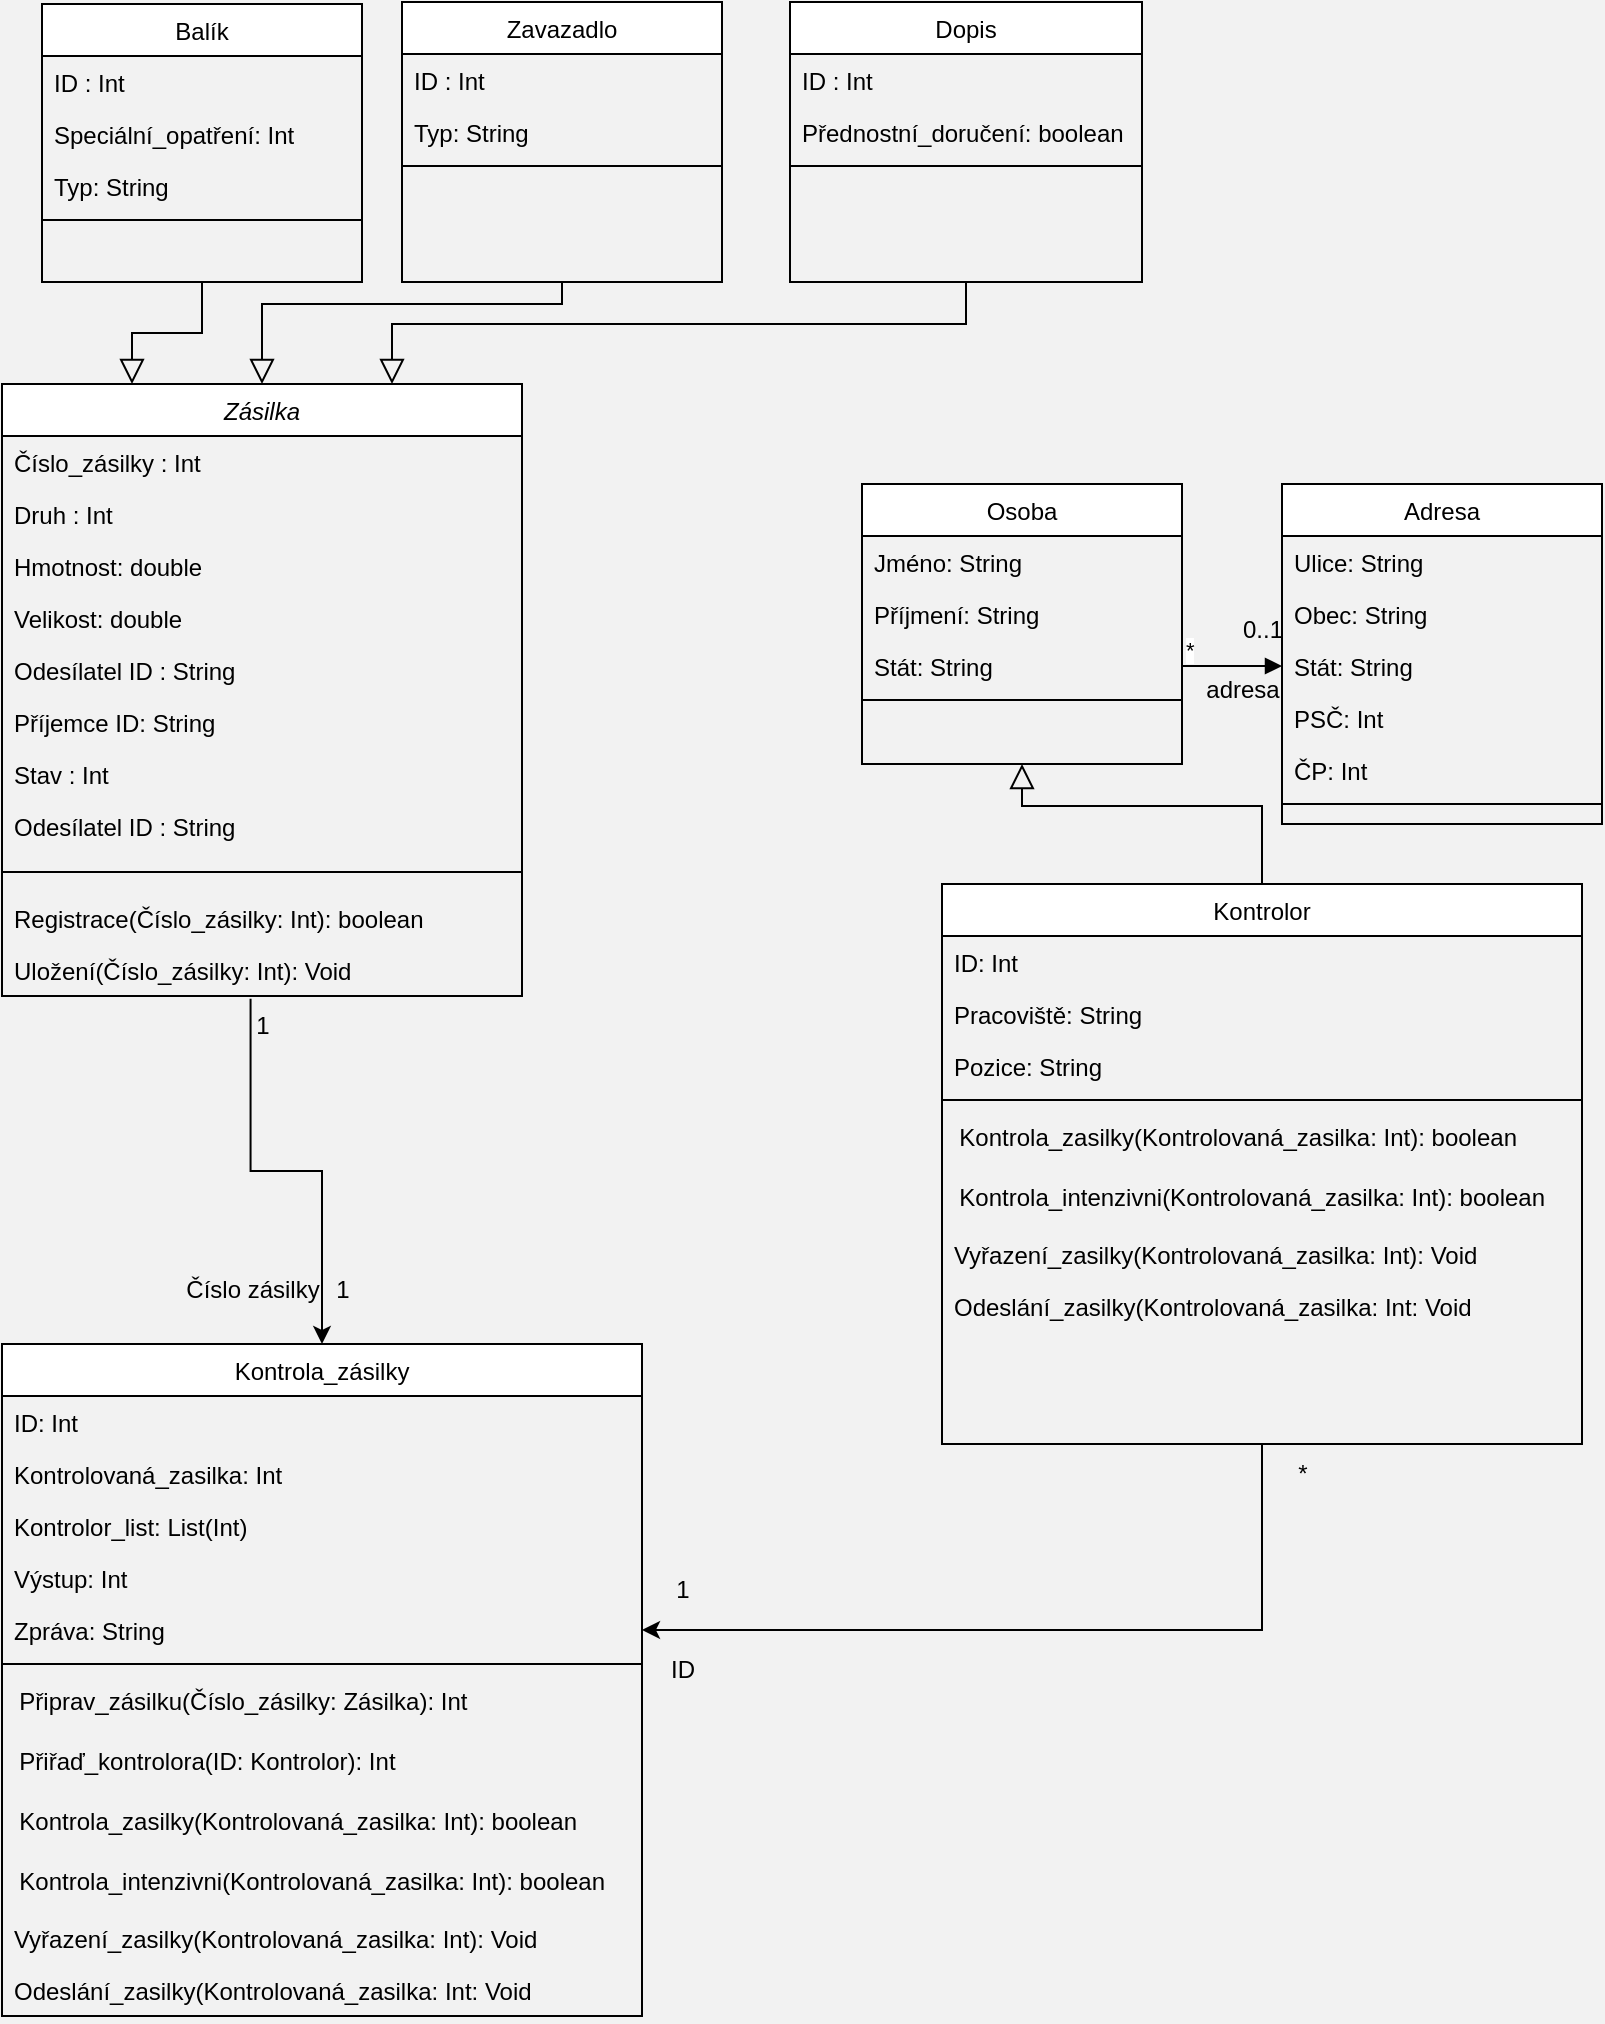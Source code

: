 <mxfile version="22.1.7" type="github" pages="3">
  <diagram id="C5RBs43oDa-KdzZeNtuy" name="Page-1">
    <mxGraphModel dx="1050" dy="557" grid="1" gridSize="10" guides="1" tooltips="1" connect="1" arrows="1" fold="1" page="1" pageScale="1" pageWidth="827" pageHeight="1169" background="#F2F2F2" math="0" shadow="0">
      <root>
        <mxCell id="WIyWlLk6GJQsqaUBKTNV-0" />
        <mxCell id="WIyWlLk6GJQsqaUBKTNV-1" parent="WIyWlLk6GJQsqaUBKTNV-0" />
        <mxCell id="zkfFHV4jXpPFQw0GAbJ--0" value="Zásilka" style="swimlane;fontStyle=2;align=center;verticalAlign=top;childLayout=stackLayout;horizontal=1;startSize=26;horizontalStack=0;resizeParent=1;resizeLast=0;collapsible=1;marginBottom=0;rounded=0;shadow=0;strokeWidth=1;" parent="WIyWlLk6GJQsqaUBKTNV-1" vertex="1">
          <mxGeometry x="20" y="220" width="260" height="306" as="geometry">
            <mxRectangle x="230" y="140" width="160" height="26" as="alternateBounds" />
          </mxGeometry>
        </mxCell>
        <mxCell id="zkfFHV4jXpPFQw0GAbJ--1" value="Číslo_zásilky : Int" style="text;align=left;verticalAlign=top;spacingLeft=4;spacingRight=4;overflow=hidden;rotatable=0;points=[[0,0.5],[1,0.5]];portConstraint=eastwest;" parent="zkfFHV4jXpPFQw0GAbJ--0" vertex="1">
          <mxGeometry y="26" width="260" height="26" as="geometry" />
        </mxCell>
        <mxCell id="zkfFHV4jXpPFQw0GAbJ--2" value="Druh : Int" style="text;align=left;verticalAlign=top;spacingLeft=4;spacingRight=4;overflow=hidden;rotatable=0;points=[[0,0.5],[1,0.5]];portConstraint=eastwest;rounded=0;shadow=0;html=0;" parent="zkfFHV4jXpPFQw0GAbJ--0" vertex="1">
          <mxGeometry y="52" width="260" height="26" as="geometry" />
        </mxCell>
        <mxCell id="f3v9EZizSLQ6G_uEAZpi-13" value="Hmotnost: double" style="text;align=left;verticalAlign=top;spacingLeft=4;spacingRight=4;overflow=hidden;rotatable=0;points=[[0,0.5],[1,0.5]];portConstraint=eastwest;rounded=0;shadow=0;html=0;" parent="zkfFHV4jXpPFQw0GAbJ--0" vertex="1">
          <mxGeometry y="78" width="260" height="26" as="geometry" />
        </mxCell>
        <mxCell id="f3v9EZizSLQ6G_uEAZpi-14" value="Velikost: double" style="text;align=left;verticalAlign=top;spacingLeft=4;spacingRight=4;overflow=hidden;rotatable=0;points=[[0,0.5],[1,0.5]];portConstraint=eastwest;rounded=0;shadow=0;html=0;" parent="zkfFHV4jXpPFQw0GAbJ--0" vertex="1">
          <mxGeometry y="104" width="260" height="26" as="geometry" />
        </mxCell>
        <mxCell id="zkfFHV4jXpPFQw0GAbJ--3" value="Odesílatel ID : String" style="text;align=left;verticalAlign=top;spacingLeft=4;spacingRight=4;overflow=hidden;rotatable=0;points=[[0,0.5],[1,0.5]];portConstraint=eastwest;rounded=0;shadow=0;html=0;" parent="zkfFHV4jXpPFQw0GAbJ--0" vertex="1">
          <mxGeometry y="130" width="260" height="26" as="geometry" />
        </mxCell>
        <mxCell id="zkfFHV4jXpPFQw0GAbJ--5" value="Příjemce ID: String " style="text;align=left;verticalAlign=top;spacingLeft=4;spacingRight=4;overflow=hidden;rotatable=0;points=[[0,0.5],[1,0.5]];portConstraint=eastwest;" parent="zkfFHV4jXpPFQw0GAbJ--0" vertex="1">
          <mxGeometry y="156" width="260" height="26" as="geometry" />
        </mxCell>
        <mxCell id="JNt9cT0GDPqlfcjv7Z6b-0" value="Stav : Int" style="text;align=left;verticalAlign=top;spacingLeft=4;spacingRight=4;overflow=hidden;rotatable=0;points=[[0,0.5],[1,0.5]];portConstraint=eastwest;rounded=0;shadow=0;html=0;" vertex="1" parent="zkfFHV4jXpPFQw0GAbJ--0">
          <mxGeometry y="182" width="260" height="26" as="geometry" />
        </mxCell>
        <mxCell id="JNt9cT0GDPqlfcjv7Z6b-1" value="Odesílatel ID : String" style="text;align=left;verticalAlign=top;spacingLeft=4;spacingRight=4;overflow=hidden;rotatable=0;points=[[0,0.5],[1,0.5]];portConstraint=eastwest;rounded=0;shadow=0;html=0;" vertex="1" parent="zkfFHV4jXpPFQw0GAbJ--0">
          <mxGeometry y="208" width="260" height="26" as="geometry" />
        </mxCell>
        <mxCell id="zkfFHV4jXpPFQw0GAbJ--4" value="" style="line;html=1;strokeWidth=1;align=left;verticalAlign=middle;spacingTop=-1;spacingLeft=3;spacingRight=3;rotatable=0;labelPosition=right;points=[];portConstraint=eastwest;" parent="zkfFHV4jXpPFQw0GAbJ--0" vertex="1">
          <mxGeometry y="234" width="260" height="20" as="geometry" />
        </mxCell>
        <mxCell id="f3v9EZizSLQ6G_uEAZpi-8" value="Registrace(Číslo_zásilky: Int): boolean" style="text;align=left;verticalAlign=top;spacingLeft=4;spacingRight=4;overflow=hidden;rotatable=0;points=[[0,0.5],[1,0.5]];portConstraint=eastwest;" parent="zkfFHV4jXpPFQw0GAbJ--0" vertex="1">
          <mxGeometry y="254" width="260" height="26" as="geometry" />
        </mxCell>
        <mxCell id="f3v9EZizSLQ6G_uEAZpi-15" value="Uložení(Číslo_zásilky: Int): Void" style="text;align=left;verticalAlign=top;spacingLeft=4;spacingRight=4;overflow=hidden;rotatable=0;points=[[0,0.5],[1,0.5]];portConstraint=eastwest;" parent="zkfFHV4jXpPFQw0GAbJ--0" vertex="1">
          <mxGeometry y="280" width="260" height="26" as="geometry" />
        </mxCell>
        <mxCell id="zkfFHV4jXpPFQw0GAbJ--6" value="Balík" style="swimlane;fontStyle=0;align=center;verticalAlign=top;childLayout=stackLayout;horizontal=1;startSize=26;horizontalStack=0;resizeParent=1;resizeLast=0;collapsible=1;marginBottom=0;rounded=0;shadow=0;strokeWidth=1;" parent="WIyWlLk6GJQsqaUBKTNV-1" vertex="1">
          <mxGeometry x="40" y="30" width="160" height="139" as="geometry">
            <mxRectangle x="130" y="380" width="160" height="26" as="alternateBounds" />
          </mxGeometry>
        </mxCell>
        <mxCell id="zkfFHV4jXpPFQw0GAbJ--7" value="ID : Int" style="text;align=left;verticalAlign=top;spacingLeft=4;spacingRight=4;overflow=hidden;rotatable=0;points=[[0,0.5],[1,0.5]];portConstraint=eastwest;" parent="zkfFHV4jXpPFQw0GAbJ--6" vertex="1">
          <mxGeometry y="26" width="160" height="26" as="geometry" />
        </mxCell>
        <mxCell id="JNt9cT0GDPqlfcjv7Z6b-15" value="Speciální_opatření: Int" style="text;align=left;verticalAlign=top;spacingLeft=4;spacingRight=4;overflow=hidden;rotatable=0;points=[[0,0.5],[1,0.5]];portConstraint=eastwest;" vertex="1" parent="zkfFHV4jXpPFQw0GAbJ--6">
          <mxGeometry y="52" width="160" height="26" as="geometry" />
        </mxCell>
        <mxCell id="JNt9cT0GDPqlfcjv7Z6b-16" value="Typ: String" style="text;align=left;verticalAlign=top;spacingLeft=4;spacingRight=4;overflow=hidden;rotatable=0;points=[[0,0.5],[1,0.5]];portConstraint=eastwest;" vertex="1" parent="zkfFHV4jXpPFQw0GAbJ--6">
          <mxGeometry y="78" width="160" height="26" as="geometry" />
        </mxCell>
        <mxCell id="zkfFHV4jXpPFQw0GAbJ--9" value="" style="line;html=1;strokeWidth=1;align=left;verticalAlign=middle;spacingTop=-1;spacingLeft=3;spacingRight=3;rotatable=0;labelPosition=right;points=[];portConstraint=eastwest;" parent="zkfFHV4jXpPFQw0GAbJ--6" vertex="1">
          <mxGeometry y="104" width="160" height="8" as="geometry" />
        </mxCell>
        <mxCell id="zkfFHV4jXpPFQw0GAbJ--12" value="" style="endArrow=block;endSize=10;endFill=0;shadow=0;strokeWidth=1;rounded=0;edgeStyle=elbowEdgeStyle;elbow=vertical;entryX=0.25;entryY=0;entryDx=0;entryDy=0;" parent="WIyWlLk6GJQsqaUBKTNV-1" source="zkfFHV4jXpPFQw0GAbJ--6" target="zkfFHV4jXpPFQw0GAbJ--0" edge="1">
          <mxGeometry width="160" relative="1" as="geometry">
            <mxPoint x="200" y="203" as="sourcePoint" />
            <mxPoint x="170" y="270" as="targetPoint" />
          </mxGeometry>
        </mxCell>
        <mxCell id="zkfFHV4jXpPFQw0GAbJ--13" value="Zavazadlo" style="swimlane;fontStyle=0;align=center;verticalAlign=top;childLayout=stackLayout;horizontal=1;startSize=26;horizontalStack=0;resizeParent=1;resizeLast=0;collapsible=1;marginBottom=0;rounded=0;shadow=0;strokeWidth=1;" parent="WIyWlLk6GJQsqaUBKTNV-1" vertex="1">
          <mxGeometry x="220" y="29" width="160" height="140" as="geometry">
            <mxRectangle x="340" y="380" width="170" height="26" as="alternateBounds" />
          </mxGeometry>
        </mxCell>
        <mxCell id="zkfFHV4jXpPFQw0GAbJ--14" value="ID : Int" style="text;align=left;verticalAlign=top;spacingLeft=4;spacingRight=4;overflow=hidden;rotatable=0;points=[[0,0.5],[1,0.5]];portConstraint=eastwest;" parent="zkfFHV4jXpPFQw0GAbJ--13" vertex="1">
          <mxGeometry y="26" width="160" height="26" as="geometry" />
        </mxCell>
        <mxCell id="JNt9cT0GDPqlfcjv7Z6b-14" value="Typ: String" style="text;align=left;verticalAlign=top;spacingLeft=4;spacingRight=4;overflow=hidden;rotatable=0;points=[[0,0.5],[1,0.5]];portConstraint=eastwest;" vertex="1" parent="zkfFHV4jXpPFQw0GAbJ--13">
          <mxGeometry y="52" width="160" height="26" as="geometry" />
        </mxCell>
        <mxCell id="zkfFHV4jXpPFQw0GAbJ--15" value="" style="line;html=1;strokeWidth=1;align=left;verticalAlign=middle;spacingTop=-1;spacingLeft=3;spacingRight=3;rotatable=0;labelPosition=right;points=[];portConstraint=eastwest;" parent="zkfFHV4jXpPFQw0GAbJ--13" vertex="1">
          <mxGeometry y="78" width="160" height="8" as="geometry" />
        </mxCell>
        <mxCell id="zkfFHV4jXpPFQw0GAbJ--16" value="" style="endArrow=block;endSize=10;endFill=0;shadow=0;strokeWidth=1;rounded=0;edgeStyle=elbowEdgeStyle;elbow=vertical;entryX=0.5;entryY=0;entryDx=0;entryDy=0;" parent="WIyWlLk6GJQsqaUBKTNV-1" source="zkfFHV4jXpPFQw0GAbJ--13" target="zkfFHV4jXpPFQw0GAbJ--0" edge="1">
          <mxGeometry width="160" relative="1" as="geometry">
            <mxPoint x="210" y="373" as="sourcePoint" />
            <mxPoint x="310" y="271" as="targetPoint" />
            <Array as="points">
              <mxPoint x="190" y="180" />
            </Array>
          </mxGeometry>
        </mxCell>
        <mxCell id="zkfFHV4jXpPFQw0GAbJ--17" value="Adresa" style="swimlane;fontStyle=0;align=center;verticalAlign=top;childLayout=stackLayout;horizontal=1;startSize=26;horizontalStack=0;resizeParent=1;resizeLast=0;collapsible=1;marginBottom=0;rounded=0;shadow=0;strokeWidth=1;" parent="WIyWlLk6GJQsqaUBKTNV-1" vertex="1">
          <mxGeometry x="660" y="270" width="160" height="170" as="geometry">
            <mxRectangle x="550" y="140" width="160" height="26" as="alternateBounds" />
          </mxGeometry>
        </mxCell>
        <mxCell id="zkfFHV4jXpPFQw0GAbJ--18" value="Ulice: String" style="text;align=left;verticalAlign=top;spacingLeft=4;spacingRight=4;overflow=hidden;rotatable=0;points=[[0,0.5],[1,0.5]];portConstraint=eastwest;" parent="zkfFHV4jXpPFQw0GAbJ--17" vertex="1">
          <mxGeometry y="26" width="160" height="26" as="geometry" />
        </mxCell>
        <mxCell id="zkfFHV4jXpPFQw0GAbJ--19" value="Obec: String" style="text;align=left;verticalAlign=top;spacingLeft=4;spacingRight=4;overflow=hidden;rotatable=0;points=[[0,0.5],[1,0.5]];portConstraint=eastwest;rounded=0;shadow=0;html=0;" parent="zkfFHV4jXpPFQw0GAbJ--17" vertex="1">
          <mxGeometry y="52" width="160" height="26" as="geometry" />
        </mxCell>
        <mxCell id="zkfFHV4jXpPFQw0GAbJ--20" value="Stát: String" style="text;align=left;verticalAlign=top;spacingLeft=4;spacingRight=4;overflow=hidden;rotatable=0;points=[[0,0.5],[1,0.5]];portConstraint=eastwest;rounded=0;shadow=0;html=0;" parent="zkfFHV4jXpPFQw0GAbJ--17" vertex="1">
          <mxGeometry y="78" width="160" height="26" as="geometry" />
        </mxCell>
        <mxCell id="zkfFHV4jXpPFQw0GAbJ--21" value="PSČ: Int" style="text;align=left;verticalAlign=top;spacingLeft=4;spacingRight=4;overflow=hidden;rotatable=0;points=[[0,0.5],[1,0.5]];portConstraint=eastwest;rounded=0;shadow=0;html=0;" parent="zkfFHV4jXpPFQw0GAbJ--17" vertex="1">
          <mxGeometry y="104" width="160" height="26" as="geometry" />
        </mxCell>
        <mxCell id="zkfFHV4jXpPFQw0GAbJ--22" value="ČP: Int" style="text;align=left;verticalAlign=top;spacingLeft=4;spacingRight=4;overflow=hidden;rotatable=0;points=[[0,0.5],[1,0.5]];portConstraint=eastwest;rounded=0;shadow=0;html=0;" parent="zkfFHV4jXpPFQw0GAbJ--17" vertex="1">
          <mxGeometry y="130" width="160" height="26" as="geometry" />
        </mxCell>
        <mxCell id="zkfFHV4jXpPFQw0GAbJ--23" value="" style="line;html=1;strokeWidth=1;align=left;verticalAlign=middle;spacingTop=-1;spacingLeft=3;spacingRight=3;rotatable=0;labelPosition=right;points=[];portConstraint=eastwest;" parent="zkfFHV4jXpPFQw0GAbJ--17" vertex="1">
          <mxGeometry y="156" width="160" height="8" as="geometry" />
        </mxCell>
        <mxCell id="f3v9EZizSLQ6G_uEAZpi-0" value="Dopis" style="swimlane;fontStyle=0;align=center;verticalAlign=top;childLayout=stackLayout;horizontal=1;startSize=26;horizontalStack=0;resizeParent=1;resizeLast=0;collapsible=1;marginBottom=0;rounded=0;shadow=0;strokeWidth=1;" parent="WIyWlLk6GJQsqaUBKTNV-1" vertex="1">
          <mxGeometry x="414" y="29" width="176" height="140" as="geometry">
            <mxRectangle x="340" y="380" width="170" height="26" as="alternateBounds" />
          </mxGeometry>
        </mxCell>
        <mxCell id="f3v9EZizSLQ6G_uEAZpi-1" value="ID : Int" style="text;align=left;verticalAlign=top;spacingLeft=4;spacingRight=4;overflow=hidden;rotatable=0;points=[[0,0.5],[1,0.5]];portConstraint=eastwest;" parent="f3v9EZizSLQ6G_uEAZpi-0" vertex="1">
          <mxGeometry y="26" width="176" height="26" as="geometry" />
        </mxCell>
        <mxCell id="JNt9cT0GDPqlfcjv7Z6b-17" value="Přednostní_doručení: boolean" style="text;align=left;verticalAlign=top;spacingLeft=4;spacingRight=4;overflow=hidden;rotatable=0;points=[[0,0.5],[1,0.5]];portConstraint=eastwest;" vertex="1" parent="f3v9EZizSLQ6G_uEAZpi-0">
          <mxGeometry y="52" width="176" height="26" as="geometry" />
        </mxCell>
        <mxCell id="f3v9EZizSLQ6G_uEAZpi-2" value="" style="line;html=1;strokeWidth=1;align=left;verticalAlign=middle;spacingTop=-1;spacingLeft=3;spacingRight=3;rotatable=0;labelPosition=right;points=[];portConstraint=eastwest;" parent="f3v9EZizSLQ6G_uEAZpi-0" vertex="1">
          <mxGeometry y="78" width="176" height="8" as="geometry" />
        </mxCell>
        <mxCell id="f3v9EZizSLQ6G_uEAZpi-6" value="" style="endArrow=block;endSize=10;endFill=0;shadow=0;strokeWidth=1;rounded=0;edgeStyle=elbowEdgeStyle;elbow=vertical;exitX=0.5;exitY=1;exitDx=0;exitDy=0;entryX=0.75;entryY=0;entryDx=0;entryDy=0;" parent="WIyWlLk6GJQsqaUBKTNV-1" source="f3v9EZizSLQ6G_uEAZpi-0" target="zkfFHV4jXpPFQw0GAbJ--0" edge="1">
          <mxGeometry width="160" relative="1" as="geometry">
            <mxPoint x="310" y="370" as="sourcePoint" />
            <mxPoint x="350" y="300" as="targetPoint" />
            <Array as="points">
              <mxPoint x="410" y="190" />
            </Array>
          </mxGeometry>
        </mxCell>
        <mxCell id="gUph8HjeBm1l-HUyCg4Y-0" value="Osoba" style="swimlane;fontStyle=0;align=center;verticalAlign=top;childLayout=stackLayout;horizontal=1;startSize=26;horizontalStack=0;resizeParent=1;resizeLast=0;collapsible=1;marginBottom=0;rounded=0;shadow=0;strokeWidth=1;fillStyle=auto;swimlaneLine=1;glass=0;" parent="WIyWlLk6GJQsqaUBKTNV-1" vertex="1">
          <mxGeometry x="450" y="270" width="160" height="140" as="geometry">
            <mxRectangle x="550" y="140" width="160" height="26" as="alternateBounds" />
          </mxGeometry>
        </mxCell>
        <mxCell id="gUph8HjeBm1l-HUyCg4Y-1" value="Jméno: String" style="text;align=left;verticalAlign=top;spacingLeft=4;spacingRight=4;overflow=hidden;rotatable=0;points=[[0,0.5],[1,0.5]];portConstraint=eastwest;" parent="gUph8HjeBm1l-HUyCg4Y-0" vertex="1">
          <mxGeometry y="26" width="160" height="26" as="geometry" />
        </mxCell>
        <mxCell id="gUph8HjeBm1l-HUyCg4Y-2" value="Příjmení: String" style="text;align=left;verticalAlign=top;spacingLeft=4;spacingRight=4;overflow=hidden;rotatable=0;points=[[0,0.5],[1,0.5]];portConstraint=eastwest;rounded=0;shadow=0;html=0;" parent="gUph8HjeBm1l-HUyCg4Y-0" vertex="1">
          <mxGeometry y="52" width="160" height="26" as="geometry" />
        </mxCell>
        <mxCell id="gUph8HjeBm1l-HUyCg4Y-3" value="Stát: String" style="text;align=left;verticalAlign=top;spacingLeft=4;spacingRight=4;overflow=hidden;rotatable=0;points=[[0,0.5],[1,0.5]];portConstraint=eastwest;rounded=0;shadow=0;html=0;" parent="gUph8HjeBm1l-HUyCg4Y-0" vertex="1">
          <mxGeometry y="78" width="160" height="26" as="geometry" />
        </mxCell>
        <mxCell id="gUph8HjeBm1l-HUyCg4Y-6" value="" style="line;html=1;strokeWidth=1;align=left;verticalAlign=middle;spacingTop=-1;spacingLeft=3;spacingRight=3;rotatable=0;labelPosition=right;points=[];portConstraint=eastwest;" parent="gUph8HjeBm1l-HUyCg4Y-0" vertex="1">
          <mxGeometry y="104" width="160" height="8" as="geometry" />
        </mxCell>
        <mxCell id="gUph8HjeBm1l-HUyCg4Y-8" value="" style="endArrow=block;endFill=1;html=1;edgeStyle=orthogonalEdgeStyle;align=left;verticalAlign=top;rounded=0;exitX=1;exitY=0.5;exitDx=0;exitDy=0;entryX=0;entryY=0.5;entryDx=0;entryDy=0;" parent="WIyWlLk6GJQsqaUBKTNV-1" source="gUph8HjeBm1l-HUyCg4Y-3" target="zkfFHV4jXpPFQw0GAbJ--20" edge="1">
          <mxGeometry x="-1" relative="1" as="geometry">
            <mxPoint x="270" y="360" as="sourcePoint" />
            <mxPoint x="430" y="360" as="targetPoint" />
            <mxPoint as="offset" />
          </mxGeometry>
        </mxCell>
        <mxCell id="gUph8HjeBm1l-HUyCg4Y-9" value="*&lt;br&gt;" style="edgeLabel;resizable=0;html=1;align=left;verticalAlign=bottom;" parent="gUph8HjeBm1l-HUyCg4Y-8" connectable="0" vertex="1">
          <mxGeometry x="-1" relative="1" as="geometry" />
        </mxCell>
        <mxCell id="gUph8HjeBm1l-HUyCg4Y-10" value="0..1" style="text;html=1;align=center;verticalAlign=middle;resizable=0;points=[];autosize=1;strokeColor=none;fillColor=none;" parent="WIyWlLk6GJQsqaUBKTNV-1" vertex="1">
          <mxGeometry x="630" y="328" width="40" height="30" as="geometry" />
        </mxCell>
        <mxCell id="gUph8HjeBm1l-HUyCg4Y-11" value="adresa" style="text;html=1;align=center;verticalAlign=middle;resizable=0;points=[];autosize=1;strokeColor=none;fillColor=none;" parent="WIyWlLk6GJQsqaUBKTNV-1" vertex="1">
          <mxGeometry x="610" y="358" width="60" height="30" as="geometry" />
        </mxCell>
        <mxCell id="gUph8HjeBm1l-HUyCg4Y-17" value="Kontrolor" style="swimlane;fontStyle=0;align=center;verticalAlign=top;childLayout=stackLayout;horizontal=1;startSize=26;horizontalStack=0;resizeParent=1;resizeLast=0;collapsible=1;marginBottom=0;rounded=0;shadow=0;strokeWidth=1;fillStyle=auto;swimlaneLine=1;glass=0;" parent="WIyWlLk6GJQsqaUBKTNV-1" vertex="1">
          <mxGeometry x="490" y="470" width="320" height="280" as="geometry">
            <mxRectangle x="550" y="140" width="160" height="26" as="alternateBounds" />
          </mxGeometry>
        </mxCell>
        <mxCell id="gUph8HjeBm1l-HUyCg4Y-18" value="ID: Int" style="text;align=left;verticalAlign=top;spacingLeft=4;spacingRight=4;overflow=hidden;rotatable=0;points=[[0,0.5],[1,0.5]];portConstraint=eastwest;" parent="gUph8HjeBm1l-HUyCg4Y-17" vertex="1">
          <mxGeometry y="26" width="320" height="26" as="geometry" />
        </mxCell>
        <mxCell id="gUph8HjeBm1l-HUyCg4Y-19" value="Pracoviště: String" style="text;align=left;verticalAlign=top;spacingLeft=4;spacingRight=4;overflow=hidden;rotatable=0;points=[[0,0.5],[1,0.5]];portConstraint=eastwest;rounded=0;shadow=0;html=0;" parent="gUph8HjeBm1l-HUyCg4Y-17" vertex="1">
          <mxGeometry y="52" width="320" height="26" as="geometry" />
        </mxCell>
        <mxCell id="gUph8HjeBm1l-HUyCg4Y-20" value="Pozice: String" style="text;align=left;verticalAlign=top;spacingLeft=4;spacingRight=4;overflow=hidden;rotatable=0;points=[[0,0.5],[1,0.5]];portConstraint=eastwest;rounded=0;shadow=0;html=0;" parent="gUph8HjeBm1l-HUyCg4Y-17" vertex="1">
          <mxGeometry y="78" width="320" height="26" as="geometry" />
        </mxCell>
        <mxCell id="gUph8HjeBm1l-HUyCg4Y-21" value="" style="line;html=1;strokeWidth=1;align=left;verticalAlign=middle;spacingTop=-1;spacingLeft=3;spacingRight=3;rotatable=0;labelPosition=right;points=[];portConstraint=eastwest;" parent="gUph8HjeBm1l-HUyCg4Y-17" vertex="1">
          <mxGeometry y="104" width="320" height="8" as="geometry" />
        </mxCell>
        <mxCell id="EvmWygK3Ja6cOk8UHvsr-1" value="&amp;nbsp; Kontrola_zasilky(Kontrolovaná_zasilka: Int): boolean" style="text;html=1;align=left;verticalAlign=middle;resizable=0;points=[];autosize=1;strokeColor=none;fillColor=none;" parent="gUph8HjeBm1l-HUyCg4Y-17" vertex="1">
          <mxGeometry y="112" width="320" height="30" as="geometry" />
        </mxCell>
        <mxCell id="gUph8HjeBm1l-HUyCg4Y-33" value="&amp;nbsp; Kontrola_intenzivni(Kontrolovaná_zasilka: Int): boolean" style="text;html=1;align=left;verticalAlign=middle;resizable=0;points=[];autosize=1;strokeColor=none;fillColor=none;" parent="gUph8HjeBm1l-HUyCg4Y-17" vertex="1">
          <mxGeometry y="142" width="320" height="30" as="geometry" />
        </mxCell>
        <mxCell id="gUph8HjeBm1l-HUyCg4Y-32" value="Vyřazení_zasilky(Kontrolovaná_zasilka: Int): Void" style="text;align=left;verticalAlign=top;spacingLeft=4;spacingRight=4;overflow=hidden;rotatable=0;points=[[0,0.5],[1,0.5]];portConstraint=eastwest;rounded=0;shadow=0;html=0;" parent="gUph8HjeBm1l-HUyCg4Y-17" vertex="1">
          <mxGeometry y="172" width="320" height="26" as="geometry" />
        </mxCell>
        <mxCell id="gUph8HjeBm1l-HUyCg4Y-34" value="Odeslání_zasilky(Kontrolovaná_zasilka: Int: Void" style="text;align=left;verticalAlign=top;spacingLeft=4;spacingRight=4;overflow=hidden;rotatable=0;points=[[0,0.5],[1,0.5]];portConstraint=eastwest;rounded=0;shadow=0;html=0;" parent="gUph8HjeBm1l-HUyCg4Y-17" vertex="1">
          <mxGeometry y="198" width="320" height="26" as="geometry" />
        </mxCell>
        <mxCell id="gUph8HjeBm1l-HUyCg4Y-29" value="" style="endArrow=block;endSize=10;endFill=0;shadow=0;strokeWidth=1;rounded=0;edgeStyle=elbowEdgeStyle;elbow=vertical;exitX=0.5;exitY=0;exitDx=0;exitDy=0;entryX=0.5;entryY=1;entryDx=0;entryDy=0;" parent="WIyWlLk6GJQsqaUBKTNV-1" source="gUph8HjeBm1l-HUyCg4Y-17" target="gUph8HjeBm1l-HUyCg4Y-0" edge="1">
          <mxGeometry width="160" relative="1" as="geometry">
            <mxPoint x="629" y="410" as="sourcePoint" />
            <mxPoint x="440" y="400" as="targetPoint" />
            <Array as="points">
              <mxPoint x="545" y="431" />
            </Array>
          </mxGeometry>
        </mxCell>
        <mxCell id="JNt9cT0GDPqlfcjv7Z6b-2" value="Kontrola_zásilky" style="swimlane;fontStyle=0;align=center;verticalAlign=top;childLayout=stackLayout;horizontal=1;startSize=26;horizontalStack=0;resizeParent=1;resizeLast=0;collapsible=1;marginBottom=0;rounded=0;shadow=0;strokeWidth=1;fillStyle=auto;swimlaneLine=1;glass=0;" vertex="1" parent="WIyWlLk6GJQsqaUBKTNV-1">
          <mxGeometry x="20" y="700" width="320" height="336" as="geometry">
            <mxRectangle x="550" y="140" width="160" height="26" as="alternateBounds" />
          </mxGeometry>
        </mxCell>
        <mxCell id="JNt9cT0GDPqlfcjv7Z6b-3" value="ID: Int" style="text;align=left;verticalAlign=top;spacingLeft=4;spacingRight=4;overflow=hidden;rotatable=0;points=[[0,0.5],[1,0.5]];portConstraint=eastwest;" vertex="1" parent="JNt9cT0GDPqlfcjv7Z6b-2">
          <mxGeometry y="26" width="320" height="26" as="geometry" />
        </mxCell>
        <mxCell id="JNt9cT0GDPqlfcjv7Z6b-6" value="Kontrolovaná_zasilka: Int" style="text;align=left;verticalAlign=top;spacingLeft=4;spacingRight=4;overflow=hidden;rotatable=0;points=[[0,0.5],[1,0.5]];portConstraint=eastwest;rounded=0;shadow=0;html=0;" vertex="1" parent="JNt9cT0GDPqlfcjv7Z6b-2">
          <mxGeometry y="52" width="320" height="26" as="geometry" />
        </mxCell>
        <mxCell id="JNt9cT0GDPqlfcjv7Z6b-4" value="Kontrolor_list: List(Int)" style="text;align=left;verticalAlign=top;spacingLeft=4;spacingRight=4;overflow=hidden;rotatable=0;points=[[0,0.5],[1,0.5]];portConstraint=eastwest;rounded=0;shadow=0;html=0;" vertex="1" parent="JNt9cT0GDPqlfcjv7Z6b-2">
          <mxGeometry y="78" width="320" height="26" as="geometry" />
        </mxCell>
        <mxCell id="JNt9cT0GDPqlfcjv7Z6b-13" value="Výstup: Int" style="text;align=left;verticalAlign=top;spacingLeft=4;spacingRight=4;overflow=hidden;rotatable=0;points=[[0,0.5],[1,0.5]];portConstraint=eastwest;rounded=0;shadow=0;html=0;" vertex="1" parent="JNt9cT0GDPqlfcjv7Z6b-2">
          <mxGeometry y="104" width="320" height="26" as="geometry" />
        </mxCell>
        <mxCell id="JNt9cT0GDPqlfcjv7Z6b-5" value="Zpráva: String" style="text;align=left;verticalAlign=top;spacingLeft=4;spacingRight=4;overflow=hidden;rotatable=0;points=[[0,0.5],[1,0.5]];portConstraint=eastwest;rounded=0;shadow=0;html=0;" vertex="1" parent="JNt9cT0GDPqlfcjv7Z6b-2">
          <mxGeometry y="130" width="320" height="26" as="geometry" />
        </mxCell>
        <mxCell id="JNt9cT0GDPqlfcjv7Z6b-7" value="" style="line;html=1;strokeWidth=1;align=left;verticalAlign=middle;spacingTop=-1;spacingLeft=3;spacingRight=3;rotatable=0;labelPosition=right;points=[];portConstraint=eastwest;" vertex="1" parent="JNt9cT0GDPqlfcjv7Z6b-2">
          <mxGeometry y="156" width="320" height="8" as="geometry" />
        </mxCell>
        <mxCell id="JNt9cT0GDPqlfcjv7Z6b-8" value="&amp;nbsp; Připrav_zásilku(Číslo_zásilky: Zásilka): Int" style="text;html=1;align=left;verticalAlign=middle;resizable=0;points=[];autosize=1;strokeColor=none;fillColor=none;" vertex="1" parent="JNt9cT0GDPqlfcjv7Z6b-2">
          <mxGeometry y="164" width="320" height="30" as="geometry" />
        </mxCell>
        <mxCell id="JNt9cT0GDPqlfcjv7Z6b-24" value="&amp;nbsp; Přiřaď_kontrolora(ID: Kontrolor): Int" style="text;html=1;align=left;verticalAlign=middle;resizable=0;points=[];autosize=1;strokeColor=none;fillColor=none;" vertex="1" parent="JNt9cT0GDPqlfcjv7Z6b-2">
          <mxGeometry y="194" width="320" height="30" as="geometry" />
        </mxCell>
        <mxCell id="JNt9cT0GDPqlfcjv7Z6b-9" value="&amp;nbsp; Kontrola_zasilky(Kontrolovaná_zasilka: Int): boolean" style="text;html=1;align=left;verticalAlign=middle;resizable=0;points=[];autosize=1;strokeColor=none;fillColor=none;" vertex="1" parent="JNt9cT0GDPqlfcjv7Z6b-2">
          <mxGeometry y="224" width="320" height="30" as="geometry" />
        </mxCell>
        <mxCell id="JNt9cT0GDPqlfcjv7Z6b-10" value="&amp;nbsp; Kontrola_intenzivni(Kontrolovaná_zasilka: Int): boolean" style="text;html=1;align=left;verticalAlign=middle;resizable=0;points=[];autosize=1;strokeColor=none;fillColor=none;" vertex="1" parent="JNt9cT0GDPqlfcjv7Z6b-2">
          <mxGeometry y="254" width="320" height="30" as="geometry" />
        </mxCell>
        <mxCell id="JNt9cT0GDPqlfcjv7Z6b-11" value="Vyřazení_zasilky(Kontrolovaná_zasilka: Int): Void" style="text;align=left;verticalAlign=top;spacingLeft=4;spacingRight=4;overflow=hidden;rotatable=0;points=[[0,0.5],[1,0.5]];portConstraint=eastwest;rounded=0;shadow=0;html=0;" vertex="1" parent="JNt9cT0GDPqlfcjv7Z6b-2">
          <mxGeometry y="284" width="320" height="26" as="geometry" />
        </mxCell>
        <mxCell id="JNt9cT0GDPqlfcjv7Z6b-12" value="Odeslání_zasilky(Kontrolovaná_zasilka: Int: Void" style="text;align=left;verticalAlign=top;spacingLeft=4;spacingRight=4;overflow=hidden;rotatable=0;points=[[0,0.5],[1,0.5]];portConstraint=eastwest;rounded=0;shadow=0;html=0;" vertex="1" parent="JNt9cT0GDPqlfcjv7Z6b-2">
          <mxGeometry y="310" width="320" height="26" as="geometry" />
        </mxCell>
        <mxCell id="JNt9cT0GDPqlfcjv7Z6b-18" value="" style="endArrow=classic;html=1;rounded=0;exitX=0.478;exitY=1.054;exitDx=0;exitDy=0;exitPerimeter=0;entryX=0.5;entryY=0;entryDx=0;entryDy=0;edgeStyle=elbowEdgeStyle;elbow=vertical;" edge="1" parent="WIyWlLk6GJQsqaUBKTNV-1" source="f3v9EZizSLQ6G_uEAZpi-15" target="JNt9cT0GDPqlfcjv7Z6b-2">
          <mxGeometry width="50" height="50" relative="1" as="geometry">
            <mxPoint x="250" y="600" as="sourcePoint" />
            <mxPoint x="430" y="620" as="targetPoint" />
          </mxGeometry>
        </mxCell>
        <mxCell id="JNt9cT0GDPqlfcjv7Z6b-19" value="" style="endArrow=classic;html=1;rounded=0;entryX=1;entryY=0.5;entryDx=0;entryDy=0;edgeStyle=elbowEdgeStyle;" edge="1" parent="WIyWlLk6GJQsqaUBKTNV-1" target="JNt9cT0GDPqlfcjv7Z6b-5">
          <mxGeometry width="50" height="50" relative="1" as="geometry">
            <mxPoint x="650" y="750" as="sourcePoint" />
            <mxPoint x="430" y="620" as="targetPoint" />
            <Array as="points">
              <mxPoint x="650" y="800" />
            </Array>
          </mxGeometry>
        </mxCell>
        <mxCell id="JNt9cT0GDPqlfcjv7Z6b-20" value="1" style="text;html=1;align=center;verticalAlign=middle;resizable=0;points=[];autosize=1;strokeColor=none;fillColor=none;" vertex="1" parent="WIyWlLk6GJQsqaUBKTNV-1">
          <mxGeometry x="345" y="808" width="30" height="30" as="geometry" />
        </mxCell>
        <mxCell id="JNt9cT0GDPqlfcjv7Z6b-21" value="*" style="text;html=1;align=center;verticalAlign=middle;resizable=0;points=[];autosize=1;strokeColor=none;fillColor=none;" vertex="1" parent="WIyWlLk6GJQsqaUBKTNV-1">
          <mxGeometry x="655" y="750" width="30" height="30" as="geometry" />
        </mxCell>
        <mxCell id="JNt9cT0GDPqlfcjv7Z6b-22" value="1" style="text;html=1;align=center;verticalAlign=middle;resizable=0;points=[];autosize=1;strokeColor=none;fillColor=none;" vertex="1" parent="WIyWlLk6GJQsqaUBKTNV-1">
          <mxGeometry x="135" y="526" width="30" height="30" as="geometry" />
        </mxCell>
        <mxCell id="JNt9cT0GDPqlfcjv7Z6b-23" value="1" style="text;html=1;align=center;verticalAlign=middle;resizable=0;points=[];autosize=1;strokeColor=none;fillColor=none;" vertex="1" parent="WIyWlLk6GJQsqaUBKTNV-1">
          <mxGeometry x="175" y="658" width="30" height="30" as="geometry" />
        </mxCell>
        <mxCell id="nAZX9UGnz_ZPNYPWw2uq-0" value="Číslo zásilky" style="text;html=1;align=center;verticalAlign=middle;resizable=0;points=[];autosize=1;strokeColor=none;fillColor=none;" vertex="1" parent="WIyWlLk6GJQsqaUBKTNV-1">
          <mxGeometry x="100" y="658" width="90" height="30" as="geometry" />
        </mxCell>
        <mxCell id="nAZX9UGnz_ZPNYPWw2uq-1" value="ID" style="text;html=1;align=center;verticalAlign=middle;resizable=0;points=[];autosize=1;strokeColor=none;fillColor=none;" vertex="1" parent="WIyWlLk6GJQsqaUBKTNV-1">
          <mxGeometry x="340" y="848" width="40" height="30" as="geometry" />
        </mxCell>
      </root>
    </mxGraphModel>
  </diagram>
  <diagram id="PSrkLPaUP7l8KwhLkFoy" name="Stránka-2">
    <mxGraphModel dx="1050" dy="557" grid="1" gridSize="10" guides="1" tooltips="1" connect="1" arrows="1" fold="1" page="1" pageScale="1" pageWidth="827" pageHeight="1169" math="0" shadow="0">
      <root>
        <mxCell id="0" />
        <mxCell id="1" parent="0" />
        <mxCell id="2YHBsW6QpvvNq_Rvocgk-1" value="Dopis" style="shape=umlActor;verticalLabelPosition=bottom;verticalAlign=top;html=1;" parent="1" vertex="1">
          <mxGeometry x="90" y="60" width="30" height="60" as="geometry" />
        </mxCell>
        <mxCell id="2YHBsW6QpvvNq_Rvocgk-3" value="Balík&lt;br&gt;" style="shape=umlActor;verticalLabelPosition=bottom;verticalAlign=top;html=1;" parent="1" vertex="1">
          <mxGeometry x="90" y="170" width="30" height="60" as="geometry" />
        </mxCell>
        <mxCell id="2YHBsW6QpvvNq_Rvocgk-4" value="Zavazadlo" style="shape=umlActor;verticalLabelPosition=bottom;verticalAlign=top;html=1;" parent="1" vertex="1">
          <mxGeometry x="90" y="280" width="30" height="60" as="geometry" />
        </mxCell>
        <mxCell id="2YHBsW6QpvvNq_Rvocgk-5" value="Zásilka" style="shape=umlActor;verticalLabelPosition=bottom;verticalAlign=top;html=1;" parent="1" vertex="1">
          <mxGeometry x="280" y="170" width="30" height="60" as="geometry" />
        </mxCell>
        <mxCell id="LMIRuJqoc8ZyFx8KwHzv-1" value="" style="endArrow=block;html=1;rounded=0;edgeStyle=elbowEdgeStyle;endFill=0;endSize=10;" parent="1" source="2YHBsW6QpvvNq_Rvocgk-5" target="2YHBsW6QpvvNq_Rvocgk-1" edge="1">
          <mxGeometry width="50" height="50" relative="1" as="geometry">
            <mxPoint x="240" y="210" as="sourcePoint" />
            <mxPoint x="450" y="290" as="targetPoint" />
          </mxGeometry>
        </mxCell>
        <mxCell id="LMIRuJqoc8ZyFx8KwHzv-2" value="" style="endArrow=block;html=1;rounded=0;edgeStyle=elbowEdgeStyle;endFill=0;endSize=10;" parent="1" target="2YHBsW6QpvvNq_Rvocgk-3" edge="1">
          <mxGeometry width="50" height="50" relative="1" as="geometry">
            <mxPoint x="280" y="200" as="sourcePoint" />
            <mxPoint x="130" y="100" as="targetPoint" />
          </mxGeometry>
        </mxCell>
        <mxCell id="LMIRuJqoc8ZyFx8KwHzv-3" value="" style="endArrow=block;html=1;rounded=0;edgeStyle=elbowEdgeStyle;endFill=0;endSize=10;" parent="1" target="2YHBsW6QpvvNq_Rvocgk-4" edge="1">
          <mxGeometry width="50" height="50" relative="1" as="geometry">
            <mxPoint x="280" y="200" as="sourcePoint" />
            <mxPoint x="140" y="110" as="targetPoint" />
          </mxGeometry>
        </mxCell>
        <mxCell id="LMIRuJqoc8ZyFx8KwHzv-4" value="Registrace" style="ellipse;whiteSpace=wrap;html=1;" parent="1" vertex="1">
          <mxGeometry x="360" y="100" width="140" height="70" as="geometry" />
        </mxCell>
        <mxCell id="LMIRuJqoc8ZyFx8KwHzv-5" value="" style="endArrow=none;html=1;rounded=0;entryX=0;entryY=0.5;entryDx=0;entryDy=0;edgeStyle=elbowEdgeStyle;" parent="1" source="2YHBsW6QpvvNq_Rvocgk-5" target="LMIRuJqoc8ZyFx8KwHzv-4" edge="1">
          <mxGeometry width="50" height="50" relative="1" as="geometry">
            <mxPoint x="400" y="340" as="sourcePoint" />
            <mxPoint x="450" y="290" as="targetPoint" />
          </mxGeometry>
        </mxCell>
        <mxCell id="LMIRuJqoc8ZyFx8KwHzv-6" value="Uložení" style="ellipse;whiteSpace=wrap;html=1;" parent="1" vertex="1">
          <mxGeometry x="360" y="220" width="140" height="70" as="geometry" />
        </mxCell>
        <mxCell id="LMIRuJqoc8ZyFx8KwHzv-8" value="Kontrolor" style="shape=umlActor;verticalLabelPosition=bottom;verticalAlign=top;html=1;outlineConnect=0;" parent="1" vertex="1">
          <mxGeometry x="280" y="420" width="30" height="60" as="geometry" />
        </mxCell>
        <mxCell id="LMIRuJqoc8ZyFx8KwHzv-10" value="Kontrola Zásilky" style="ellipse;whiteSpace=wrap;html=1;" parent="1" vertex="1">
          <mxGeometry x="400" y="550" width="140" height="70" as="geometry" />
        </mxCell>
        <mxCell id="uoje0Sy5MjnSk9Edk2IZ-1" value="Příprava zásilky" style="ellipse;whiteSpace=wrap;html=1;" parent="1" vertex="1">
          <mxGeometry x="400" y="360" width="140" height="70" as="geometry" />
        </mxCell>
        <mxCell id="uoje0Sy5MjnSk9Edk2IZ-2" value="" style="endArrow=none;html=1;rounded=0;entryX=0;entryY=0.5;entryDx=0;entryDy=0;edgeStyle=elbowEdgeStyle;" parent="1" target="uoje0Sy5MjnSk9Edk2IZ-1" edge="1">
          <mxGeometry width="50" height="50" relative="1" as="geometry">
            <mxPoint x="310" y="450" as="sourcePoint" />
            <mxPoint x="410" y="515" as="targetPoint" />
          </mxGeometry>
        </mxCell>
        <mxCell id="uoje0Sy5MjnSk9Edk2IZ-3" value="" style="endArrow=none;html=1;rounded=0;entryX=0;entryY=0.5;entryDx=0;entryDy=0;edgeStyle=elbowEdgeStyle;" parent="1" target="LMIRuJqoc8ZyFx8KwHzv-6" edge="1">
          <mxGeometry width="50" height="50" relative="1" as="geometry">
            <mxPoint x="310" y="200" as="sourcePoint" />
            <mxPoint x="370" y="145" as="targetPoint" />
          </mxGeometry>
        </mxCell>
        <mxCell id="FOm5ECd0CoWK-PfRSLxO-1" value="" style="endArrow=block;dashed=1;endFill=0;endSize=12;html=1;rounded=0;exitX=1;exitY=0.5;exitDx=0;exitDy=0;entryX=1;entryY=0.5;entryDx=0;entryDy=0;" edge="1" parent="1" source="LMIRuJqoc8ZyFx8KwHzv-6" target="uoje0Sy5MjnSk9Edk2IZ-1">
          <mxGeometry width="160" relative="1" as="geometry">
            <mxPoint x="330" y="290" as="sourcePoint" />
            <mxPoint x="490" y="290" as="targetPoint" />
            <Array as="points">
              <mxPoint x="620" y="255" />
              <mxPoint x="620" y="330" />
              <mxPoint x="620" y="395" />
            </Array>
          </mxGeometry>
        </mxCell>
        <mxCell id="FOm5ECd0CoWK-PfRSLxO-2" value="" style="endArrow=block;dashed=1;endFill=0;endSize=12;html=1;rounded=0;exitX=0.5;exitY=1;exitDx=0;exitDy=0;entryX=0.5;entryY=0;entryDx=0;entryDy=0;" edge="1" parent="1" source="uoje0Sy5MjnSk9Edk2IZ-1" target="LMIRuJqoc8ZyFx8KwHzv-10">
          <mxGeometry width="160" relative="1" as="geometry">
            <mxPoint x="330" y="410" as="sourcePoint" />
            <mxPoint x="490" y="410" as="targetPoint" />
          </mxGeometry>
        </mxCell>
        <mxCell id="FOm5ECd0CoWK-PfRSLxO-3" value="Kontrola Intenzivní" style="ellipse;whiteSpace=wrap;html=1;" vertex="1" parent="1">
          <mxGeometry x="400" y="690" width="140" height="70" as="geometry" />
        </mxCell>
        <mxCell id="FOm5ECd0CoWK-PfRSLxO-4" value="Odeslání" style="ellipse;whiteSpace=wrap;html=1;" vertex="1" parent="1">
          <mxGeometry x="180" y="550" width="140" height="70" as="geometry" />
        </mxCell>
        <mxCell id="FOm5ECd0CoWK-PfRSLxO-5" value="Vyřazení" style="ellipse;whiteSpace=wrap;html=1;" vertex="1" parent="1">
          <mxGeometry x="180" y="690" width="140" height="70" as="geometry" />
        </mxCell>
        <mxCell id="FOm5ECd0CoWK-PfRSLxO-6" value="include" style="text;html=1;align=center;verticalAlign=middle;resizable=0;points=[];autosize=1;strokeColor=none;fillColor=none;" vertex="1" parent="1">
          <mxGeometry x="530" y="220" width="60" height="30" as="geometry" />
        </mxCell>
        <mxCell id="FOm5ECd0CoWK-PfRSLxO-7" value="extend" style="text;html=1;align=center;verticalAlign=middle;resizable=0;points=[];autosize=1;strokeColor=none;fillColor=none;" vertex="1" parent="1">
          <mxGeometry x="460" y="468" width="60" height="30" as="geometry" />
        </mxCell>
        <mxCell id="FOm5ECd0CoWK-PfRSLxO-8" value="" style="endArrow=block;dashed=1;endFill=0;endSize=12;html=1;rounded=0;exitX=0;exitY=0.5;exitDx=0;exitDy=0;entryX=1;entryY=0.5;entryDx=0;entryDy=0;" edge="1" parent="1" source="LMIRuJqoc8ZyFx8KwHzv-10" target="FOm5ECd0CoWK-PfRSLxO-4">
          <mxGeometry width="160" relative="1" as="geometry">
            <mxPoint x="210" y="630" as="sourcePoint" />
            <mxPoint x="370" y="630" as="targetPoint" />
          </mxGeometry>
        </mxCell>
        <mxCell id="FOm5ECd0CoWK-PfRSLxO-9" value="" style="endArrow=block;dashed=1;endFill=0;endSize=12;html=1;rounded=0;exitX=0.5;exitY=1;exitDx=0;exitDy=0;entryX=0.5;entryY=0;entryDx=0;entryDy=0;" edge="1" parent="1" source="LMIRuJqoc8ZyFx8KwHzv-10" target="FOm5ECd0CoWK-PfRSLxO-3">
          <mxGeometry width="160" relative="1" as="geometry">
            <mxPoint x="210" y="630" as="sourcePoint" />
            <mxPoint x="370" y="630" as="targetPoint" />
          </mxGeometry>
        </mxCell>
        <mxCell id="FOm5ECd0CoWK-PfRSLxO-10" value="" style="endArrow=block;dashed=1;endFill=0;endSize=12;html=1;rounded=0;exitX=0;exitY=0.5;exitDx=0;exitDy=0;entryX=1;entryY=0.5;entryDx=0;entryDy=0;" edge="1" parent="1" source="FOm5ECd0CoWK-PfRSLxO-3" target="FOm5ECd0CoWK-PfRSLxO-5">
          <mxGeometry width="160" relative="1" as="geometry">
            <mxPoint x="210" y="630" as="sourcePoint" />
            <mxPoint x="370" y="630" as="targetPoint" />
          </mxGeometry>
        </mxCell>
        <mxCell id="FOm5ECd0CoWK-PfRSLxO-11" value="" style="endArrow=block;dashed=1;endFill=0;endSize=12;html=1;rounded=0;exitX=0;exitY=0.5;exitDx=0;exitDy=0;entryX=0.5;entryY=1;entryDx=0;entryDy=0;" edge="1" parent="1" source="FOm5ECd0CoWK-PfRSLxO-3" target="FOm5ECd0CoWK-PfRSLxO-4">
          <mxGeometry width="160" relative="1" as="geometry">
            <mxPoint x="210" y="630" as="sourcePoint" />
            <mxPoint x="370" y="630" as="targetPoint" />
            <Array as="points">
              <mxPoint x="360" y="725" />
              <mxPoint x="360" y="670" />
              <mxPoint x="250" y="670" />
            </Array>
          </mxGeometry>
        </mxCell>
        <mxCell id="FOm5ECd0CoWK-PfRSLxO-12" value="extend" style="text;html=1;align=center;verticalAlign=middle;resizable=0;points=[];autosize=1;strokeColor=none;fillColor=none;" vertex="1" parent="1">
          <mxGeometry x="330" y="555" width="60" height="30" as="geometry" />
        </mxCell>
        <mxCell id="FOm5ECd0CoWK-PfRSLxO-13" value="extend" style="text;html=1;align=center;verticalAlign=middle;resizable=0;points=[];autosize=1;strokeColor=none;fillColor=none;" vertex="1" parent="1">
          <mxGeometry x="470" y="630" width="60" height="30" as="geometry" />
        </mxCell>
        <mxCell id="FOm5ECd0CoWK-PfRSLxO-14" value="extend" style="text;html=1;align=center;verticalAlign=middle;resizable=0;points=[];autosize=1;strokeColor=none;fillColor=none;" vertex="1" parent="1">
          <mxGeometry x="290" y="640" width="60" height="30" as="geometry" />
        </mxCell>
        <mxCell id="FOm5ECd0CoWK-PfRSLxO-15" value="extend" style="text;html=1;align=center;verticalAlign=middle;resizable=0;points=[];autosize=1;strokeColor=none;fillColor=none;" vertex="1" parent="1">
          <mxGeometry x="330" y="730" width="60" height="30" as="geometry" />
        </mxCell>
      </root>
    </mxGraphModel>
  </diagram>
  <diagram id="x9oq_10Z2pFn3Xmq9Rn-" name="Stránka-3">
    <mxGraphModel dx="1050" dy="557" grid="1" gridSize="10" guides="1" tooltips="1" connect="1" arrows="1" fold="1" page="1" pageScale="1" pageWidth="827" pageHeight="1169" math="0" shadow="0">
      <root>
        <mxCell id="0" />
        <mxCell id="1" parent="0" />
        <mxCell id="PQwM1eVy4aVl_AYw4ceh-1" value="Zásilka" style="swimlane;whiteSpace=wrap;html=1;" parent="1" vertex="1">
          <mxGeometry width="360" height="1170" as="geometry" />
        </mxCell>
        <mxCell id="PQwM1eVy4aVl_AYw4ceh-3" value="" style="ellipse;html=1;shape=startState;fillColor=#000000;strokeColor=#ff0000;" parent="PQwM1eVy4aVl_AYw4ceh-1" vertex="1">
          <mxGeometry x="175" y="40" width="30" height="30" as="geometry" />
        </mxCell>
        <mxCell id="PQwM1eVy4aVl_AYw4ceh-4" value="" style="edgeStyle=orthogonalEdgeStyle;html=1;verticalAlign=bottom;endArrow=open;endSize=8;strokeColor=#ff0000;rounded=0;" parent="PQwM1eVy4aVl_AYw4ceh-1" source="PQwM1eVy4aVl_AYw4ceh-3" edge="1">
          <mxGeometry relative="1" as="geometry">
            <mxPoint x="190" y="130" as="targetPoint" />
          </mxGeometry>
        </mxCell>
        <mxCell id="PQwM1eVy4aVl_AYw4ceh-5" value="Registrace_zásilky" style="html=1;whiteSpace=wrap;" parent="PQwM1eVy4aVl_AYw4ceh-1" vertex="1">
          <mxGeometry x="135" y="130" width="110" height="50" as="geometry" />
        </mxCell>
        <mxCell id="rfWxro1w-yMMWRZ0ODhh-4" value="Úspěšná registrace" style="rhombus;whiteSpace=wrap;html=1;fontColor=#000000;fillColor=#ffffc0;strokeColor=#ff0000;" parent="PQwM1eVy4aVl_AYw4ceh-1" vertex="1">
          <mxGeometry x="120" y="210" width="140" height="80" as="geometry" />
        </mxCell>
        <mxCell id="rfWxro1w-yMMWRZ0ODhh-5" value="ne" style="edgeStyle=orthogonalEdgeStyle;html=1;align=left;verticalAlign=bottom;endArrow=open;endSize=8;strokeColor=#ff0000;rounded=0;" parent="PQwM1eVy4aVl_AYw4ceh-1" source="rfWxro1w-yMMWRZ0ODhh-4" edge="1">
          <mxGeometry x="-1" relative="1" as="geometry">
            <mxPoint x="190" y="90" as="targetPoint" />
            <Array as="points">
              <mxPoint x="281" y="250" />
            </Array>
          </mxGeometry>
        </mxCell>
        <mxCell id="rfWxro1w-yMMWRZ0ODhh-6" value="ano&lt;br&gt;" style="edgeStyle=orthogonalEdgeStyle;html=1;align=left;verticalAlign=top;endArrow=open;endSize=8;strokeColor=#ff0000;rounded=0;" parent="PQwM1eVy4aVl_AYw4ceh-1" source="rfWxro1w-yMMWRZ0ODhh-4" edge="1">
          <mxGeometry x="-1" relative="1" as="geometry">
            <mxPoint x="190" y="350" as="targetPoint" />
          </mxGeometry>
        </mxCell>
        <mxCell id="rfWxro1w-yMMWRZ0ODhh-7" value="" style="edgeStyle=orthogonalEdgeStyle;html=1;verticalAlign=bottom;endArrow=open;endSize=8;strokeColor=#ff0000;rounded=0;exitX=0.5;exitY=1;exitDx=0;exitDy=0;entryX=0.5;entryY=0;entryDx=0;entryDy=0;" parent="PQwM1eVy4aVl_AYw4ceh-1" source="PQwM1eVy4aVl_AYw4ceh-5" target="rfWxro1w-yMMWRZ0ODhh-4" edge="1">
          <mxGeometry relative="1" as="geometry">
            <mxPoint x="200" y="140" as="targetPoint" />
            <mxPoint x="200" y="80" as="sourcePoint" />
          </mxGeometry>
        </mxCell>
        <mxCell id="rfWxro1w-yMMWRZ0ODhh-8" value="Uložení_zásilky" style="html=1;whiteSpace=wrap;" parent="PQwM1eVy4aVl_AYw4ceh-1" vertex="1">
          <mxGeometry x="140" y="350" width="110" height="50" as="geometry" />
        </mxCell>
        <mxCell id="PQwM1eVy4aVl_AYw4ceh-2" value="Uživatel: Kontrolor" style="swimlane;whiteSpace=wrap;html=1;" parent="1" vertex="1">
          <mxGeometry x="360" width="440" height="1160" as="geometry" />
        </mxCell>
        <mxCell id="GKC73cCK-LqTz211VJlZ-1" value="Připrav_zásilku" style="html=1;whiteSpace=wrap;" parent="PQwM1eVy4aVl_AYw4ceh-2" vertex="1">
          <mxGeometry x="165" y="350" width="110" height="50" as="geometry" />
        </mxCell>
        <mxCell id="Jnb3D3MeLUv25SeQuzdv-2" value="Kontrola_zásilky" style="html=1;whiteSpace=wrap;" parent="PQwM1eVy4aVl_AYw4ceh-2" vertex="1">
          <mxGeometry x="165" y="440" width="110" height="50" as="geometry" />
        </mxCell>
        <mxCell id="Jnb3D3MeLUv25SeQuzdv-3" value="Zásilka prošla" style="rhombus;whiteSpace=wrap;html=1;fontColor=#000000;fillColor=#ffffc0;strokeColor=#ff0000;" parent="PQwM1eVy4aVl_AYw4ceh-2" vertex="1">
          <mxGeometry x="165" y="520" width="110" height="50" as="geometry" />
        </mxCell>
        <mxCell id="Jnb3D3MeLUv25SeQuzdv-4" value="ne" style="edgeStyle=orthogonalEdgeStyle;html=1;align=left;verticalAlign=bottom;endArrow=open;endSize=8;strokeColor=#ff0000;rounded=0;entryX=0.5;entryY=0;entryDx=0;entryDy=0;" parent="PQwM1eVy4aVl_AYw4ceh-2" source="Jnb3D3MeLUv25SeQuzdv-3" target="Ke74YHDLmg2bABpBgE2B-1" edge="1">
          <mxGeometry x="-1" relative="1" as="geometry">
            <mxPoint x="350" y="560" as="targetPoint" />
          </mxGeometry>
        </mxCell>
        <mxCell id="Jnb3D3MeLUv25SeQuzdv-9" value="Odeslání_zásilky" style="html=1;whiteSpace=wrap;" parent="PQwM1eVy4aVl_AYw4ceh-2" vertex="1">
          <mxGeometry x="40" y="590" width="110" height="50" as="geometry" />
        </mxCell>
        <mxCell id="Ke74YHDLmg2bABpBgE2B-1" value="Kontrola_Intenzivní" style="html=1;whiteSpace=wrap;" parent="PQwM1eVy4aVl_AYw4ceh-2" vertex="1">
          <mxGeometry x="290" y="590" width="110" height="50" as="geometry" />
        </mxCell>
        <mxCell id="Ke74YHDLmg2bABpBgE2B-2" value="Zásilka prošla" style="rhombus;whiteSpace=wrap;html=1;fontColor=#000000;fillColor=#ffffc0;strokeColor=#ff0000;" parent="PQwM1eVy4aVl_AYw4ceh-2" vertex="1">
          <mxGeometry x="290" y="680" width="110" height="50" as="geometry" />
        </mxCell>
        <mxCell id="Ke74YHDLmg2bABpBgE2B-5" value="Odeslání_zásilky" style="html=1;whiteSpace=wrap;" parent="PQwM1eVy4aVl_AYw4ceh-2" vertex="1">
          <mxGeometry x="120" y="760" width="110" height="50" as="geometry" />
        </mxCell>
        <mxCell id="Ke74YHDLmg2bABpBgE2B-3" value="" style="endArrow=block;endFill=1;html=1;edgeStyle=orthogonalEdgeStyle;align=left;verticalAlign=top;rounded=0;exitX=0;exitY=0.5;exitDx=0;exitDy=0;fillColor=#f8cecc;strokeColor=#b85450;entryX=0.5;entryY=0;entryDx=0;entryDy=0;" parent="PQwM1eVy4aVl_AYw4ceh-2" source="Ke74YHDLmg2bABpBgE2B-2" target="Ke74YHDLmg2bABpBgE2B-5" edge="1">
          <mxGeometry x="-1" relative="1" as="geometry">
            <mxPoint x="175" y="555" as="sourcePoint" />
            <mxPoint x="170" y="760" as="targetPoint" />
          </mxGeometry>
        </mxCell>
        <mxCell id="Ke74YHDLmg2bABpBgE2B-4" value="ano" style="edgeLabel;resizable=0;html=1;align=left;verticalAlign=bottom;" parent="Ke74YHDLmg2bABpBgE2B-3" connectable="0" vertex="1">
          <mxGeometry x="-1" relative="1" as="geometry">
            <mxPoint x="-25" as="offset" />
          </mxGeometry>
        </mxCell>
        <mxCell id="Ke74YHDLmg2bABpBgE2B-9" value="Vyřazení_zásilky" style="html=1;whiteSpace=wrap;" parent="PQwM1eVy4aVl_AYw4ceh-2" vertex="1">
          <mxGeometry x="290" y="800" width="110" height="50" as="geometry" />
        </mxCell>
        <mxCell id="FfJSOTuMH_myhBBih2fj-1" value="" style="ellipse;html=1;shape=endState;fillColor=#000000;strokeColor=#ff0000;" parent="PQwM1eVy4aVl_AYw4ceh-2" vertex="1">
          <mxGeometry x="187.5" y="1010" width="30" height="30" as="geometry" />
        </mxCell>
        <mxCell id="FfJSOTuMH_myhBBih2fj-2" value="" style="rhombus;whiteSpace=wrap;html=1;" parent="PQwM1eVy4aVl_AYw4ceh-2" vertex="1">
          <mxGeometry x="185" y="920" width="35" height="40" as="geometry" />
        </mxCell>
        <mxCell id="FfJSOTuMH_myhBBih2fj-3" value="" style="endArrow=classic;html=1;rounded=0;exitX=0.5;exitY=1;exitDx=0;exitDy=0;entryX=0;entryY=0.5;entryDx=0;entryDy=0;edgeStyle=elbowEdgeStyle;fillColor=#f8cecc;strokeColor=#b85450;" parent="PQwM1eVy4aVl_AYw4ceh-2" source="Jnb3D3MeLUv25SeQuzdv-9" target="FfJSOTuMH_myhBBih2fj-2" edge="1">
          <mxGeometry width="50" height="50" relative="1" as="geometry">
            <mxPoint x="30" y="860" as="sourcePoint" />
            <mxPoint x="80" y="810" as="targetPoint" />
            <Array as="points">
              <mxPoint x="95" y="800" />
            </Array>
          </mxGeometry>
        </mxCell>
        <mxCell id="FfJSOTuMH_myhBBih2fj-4" value="" style="endArrow=classic;html=1;rounded=0;exitX=0.5;exitY=1;exitDx=0;exitDy=0;entryX=0.5;entryY=0;entryDx=0;entryDy=0;edgeStyle=elbowEdgeStyle;elbow=vertical;fillColor=#f8cecc;strokeColor=#b85450;" parent="PQwM1eVy4aVl_AYw4ceh-2" source="Ke74YHDLmg2bABpBgE2B-5" target="FfJSOTuMH_myhBBih2fj-2" edge="1">
          <mxGeometry width="50" height="50" relative="1" as="geometry">
            <mxPoint x="30" y="860" as="sourcePoint" />
            <mxPoint x="80" y="810" as="targetPoint" />
          </mxGeometry>
        </mxCell>
        <mxCell id="FfJSOTuMH_myhBBih2fj-5" value="" style="endArrow=classic;html=1;rounded=0;exitX=0.5;exitY=1;exitDx=0;exitDy=0;entryX=1;entryY=0.5;entryDx=0;entryDy=0;edgeStyle=elbowEdgeStyle;fillColor=#f8cecc;strokeColor=#b85450;" parent="PQwM1eVy4aVl_AYw4ceh-2" source="Ke74YHDLmg2bABpBgE2B-9" target="FfJSOTuMH_myhBBih2fj-2" edge="1">
          <mxGeometry width="50" height="50" relative="1" as="geometry">
            <mxPoint x="30" y="860" as="sourcePoint" />
            <mxPoint x="80" y="810" as="targetPoint" />
            <Array as="points">
              <mxPoint x="345" y="900" />
            </Array>
          </mxGeometry>
        </mxCell>
        <mxCell id="FfJSOTuMH_myhBBih2fj-6" value="" style="endArrow=classic;html=1;rounded=0;exitX=0.5;exitY=1;exitDx=0;exitDy=0;entryX=0.5;entryY=0;entryDx=0;entryDy=0;edgeStyle=elbowEdgeStyle;elbow=vertical;fillColor=#f8cecc;strokeColor=#b85450;" parent="PQwM1eVy4aVl_AYw4ceh-2" source="FfJSOTuMH_myhBBih2fj-2" target="FfJSOTuMH_myhBBih2fj-1" edge="1">
          <mxGeometry width="50" height="50" relative="1" as="geometry">
            <mxPoint x="30" y="860" as="sourcePoint" />
            <mxPoint x="80" y="810" as="targetPoint" />
          </mxGeometry>
        </mxCell>
        <mxCell id="FfJSOTuMH_myhBBih2fj-7" value="" style="endArrow=classic;html=1;rounded=0;exitX=0.5;exitY=1;exitDx=0;exitDy=0;entryX=0.5;entryY=0;entryDx=0;entryDy=0;edgeStyle=elbowEdgeStyle;elbow=vertical;fillColor=#f8cecc;strokeColor=#b85450;" parent="PQwM1eVy4aVl_AYw4ceh-2" source="Ke74YHDLmg2bABpBgE2B-1" target="Ke74YHDLmg2bABpBgE2B-2" edge="1">
          <mxGeometry width="50" height="50" relative="1" as="geometry">
            <mxPoint x="30" y="660" as="sourcePoint" />
            <mxPoint x="80" y="610" as="targetPoint" />
          </mxGeometry>
        </mxCell>
        <mxCell id="GKC73cCK-LqTz211VJlZ-2" value="" style="endArrow=classic;html=1;rounded=0;exitX=1;exitY=0.5;exitDx=0;exitDy=0;entryX=0;entryY=0.5;entryDx=0;entryDy=0;fillColor=#f8cecc;strokeColor=#b85450;" parent="1" source="rfWxro1w-yMMWRZ0ODhh-8" target="GKC73cCK-LqTz211VJlZ-1" edge="1">
          <mxGeometry width="50" height="50" relative="1" as="geometry">
            <mxPoint x="390" y="320" as="sourcePoint" />
            <mxPoint x="440" y="270" as="targetPoint" />
          </mxGeometry>
        </mxCell>
        <mxCell id="Jnb3D3MeLUv25SeQuzdv-7" value="" style="endArrow=block;endFill=1;html=1;edgeStyle=orthogonalEdgeStyle;align=left;verticalAlign=top;rounded=0;exitX=0;exitY=0.5;exitDx=0;exitDy=0;fillColor=#f8cecc;strokeColor=#b85450;" parent="1" source="Jnb3D3MeLUv25SeQuzdv-3" edge="1">
          <mxGeometry x="-1" relative="1" as="geometry">
            <mxPoint x="330" y="500" as="sourcePoint" />
            <mxPoint x="440" y="590" as="targetPoint" />
          </mxGeometry>
        </mxCell>
        <mxCell id="Jnb3D3MeLUv25SeQuzdv-8" value="ano" style="edgeLabel;resizable=0;html=1;align=left;verticalAlign=bottom;" parent="Jnb3D3MeLUv25SeQuzdv-7" connectable="0" vertex="1">
          <mxGeometry x="-1" relative="1" as="geometry">
            <mxPoint x="-25" as="offset" />
          </mxGeometry>
        </mxCell>
        <mxCell id="Ke74YHDLmg2bABpBgE2B-7" value="" style="endArrow=block;endFill=1;html=1;edgeStyle=orthogonalEdgeStyle;align=left;verticalAlign=top;rounded=0;exitX=0.5;exitY=1;exitDx=0;exitDy=0;fillColor=#f8cecc;strokeColor=#b85450;" parent="1" source="Ke74YHDLmg2bABpBgE2B-2" edge="1">
          <mxGeometry x="-1" relative="1" as="geometry">
            <mxPoint x="525" y="555" as="sourcePoint" />
            <mxPoint x="695" y="800" as="targetPoint" />
          </mxGeometry>
        </mxCell>
        <mxCell id="Ke74YHDLmg2bABpBgE2B-8" value="ne" style="edgeLabel;resizable=0;html=1;align=left;verticalAlign=bottom;" parent="Ke74YHDLmg2bABpBgE2B-7" connectable="0" vertex="1">
          <mxGeometry x="-1" relative="1" as="geometry">
            <mxPoint x="5" y="20" as="offset" />
          </mxGeometry>
        </mxCell>
        <mxCell id="FfJSOTuMH_myhBBih2fj-8" value="" style="endArrow=classic;html=1;rounded=0;exitX=0.5;exitY=1;exitDx=0;exitDy=0;edgeStyle=elbowEdgeStyle;elbow=vertical;fillColor=#f8cecc;strokeColor=#b85450;" parent="1" source="Jnb3D3MeLUv25SeQuzdv-2" edge="1">
          <mxGeometry width="50" height="50" relative="1" as="geometry">
            <mxPoint x="715" y="650" as="sourcePoint" />
            <mxPoint x="580" y="520" as="targetPoint" />
          </mxGeometry>
        </mxCell>
        <mxCell id="FfJSOTuMH_myhBBih2fj-9" value="" style="endArrow=classic;html=1;rounded=0;exitX=0.5;exitY=1;exitDx=0;exitDy=0;edgeStyle=elbowEdgeStyle;elbow=vertical;fillColor=#f8cecc;strokeColor=#b85450;" parent="1" source="GKC73cCK-LqTz211VJlZ-1" edge="1">
          <mxGeometry width="50" height="50" relative="1" as="geometry">
            <mxPoint x="725" y="660" as="sourcePoint" />
            <mxPoint x="580" y="440" as="targetPoint" />
          </mxGeometry>
        </mxCell>
      </root>
    </mxGraphModel>
  </diagram>
</mxfile>
